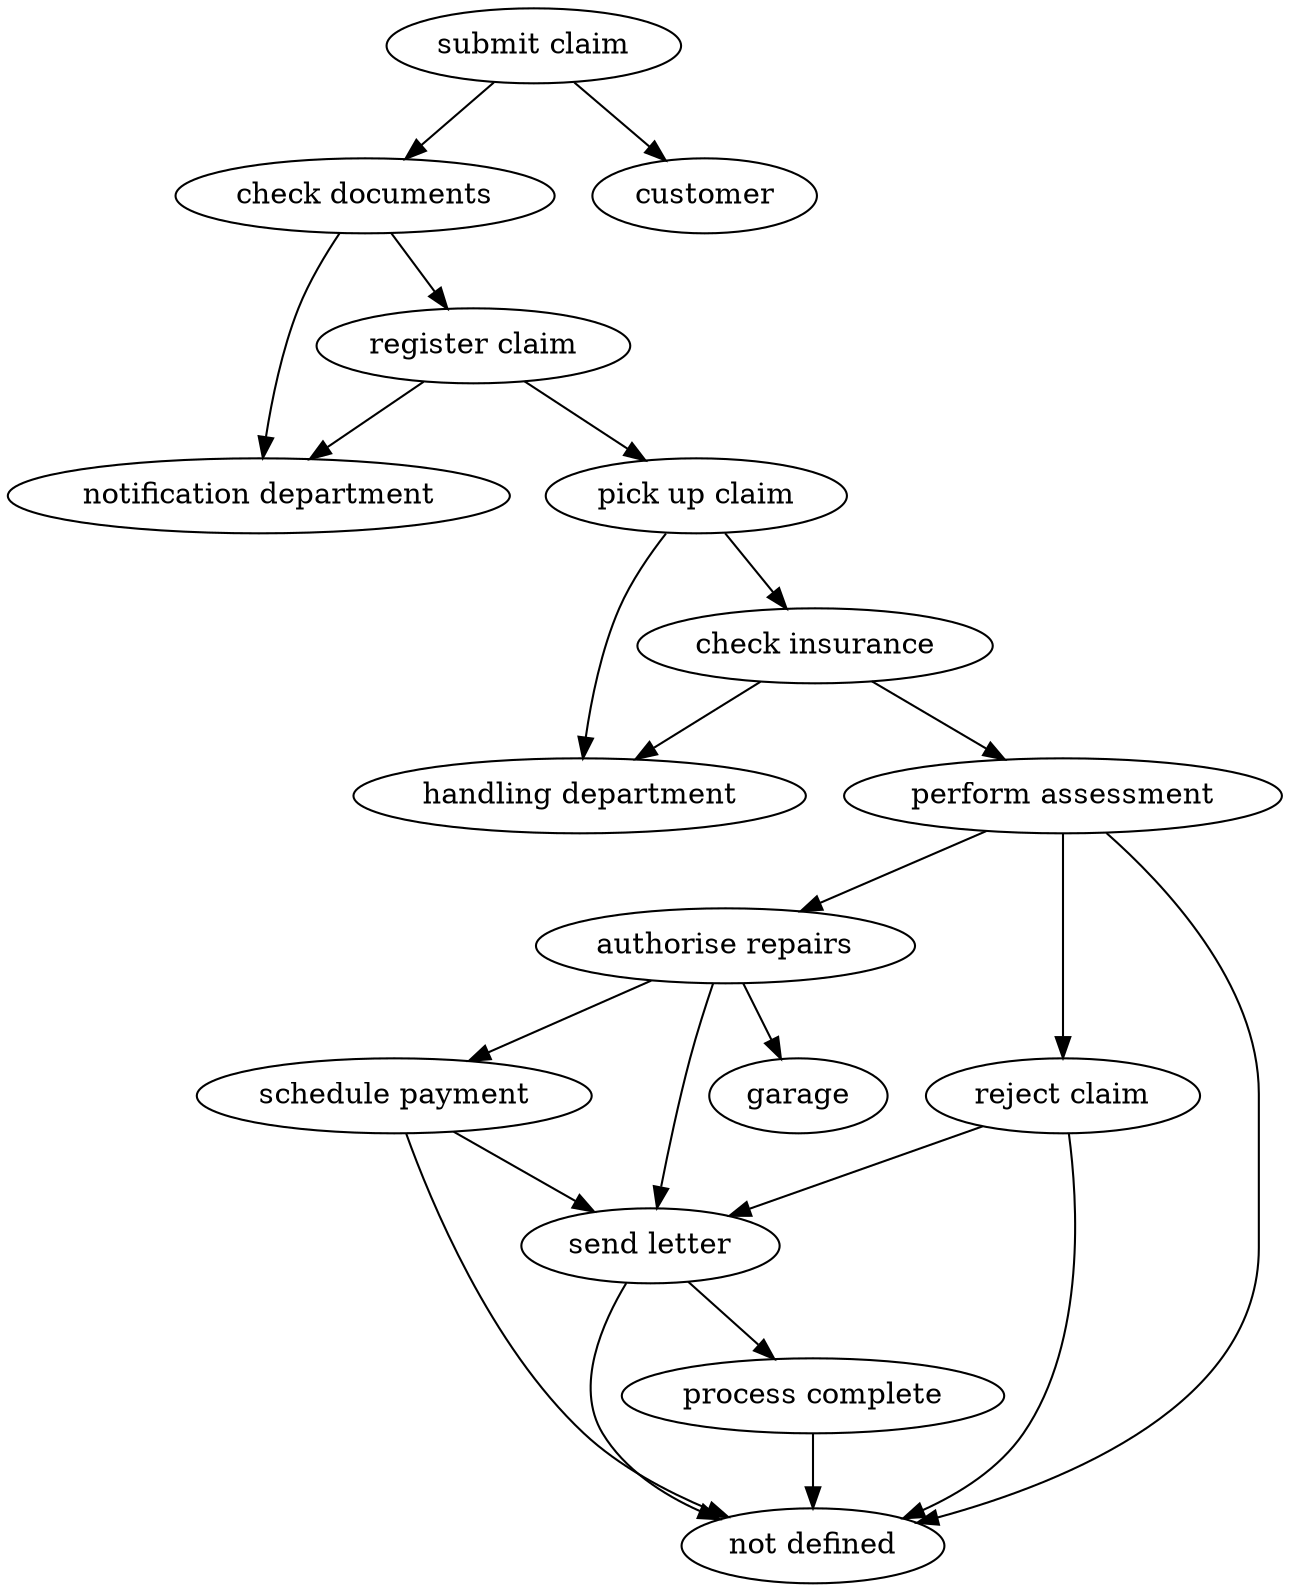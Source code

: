 strict digraph "doc-3.8" {
	graph [name="doc-3.8"];
	"submit claim"	[attrs="{'type': 'Activity', 'label': 'submit claim'}"];
	"check documents"	[attrs="{'type': 'Activity', 'label': 'check documents'}"];
	"submit claim" -> "check documents"	[attrs="{'type': 'flow', 'label': 'flow'}"];
	customer	[attrs="{'type': 'Actor', 'label': 'customer'}"];
	"submit claim" -> customer	[attrs="{'type': 'actor performer', 'label': 'actor performer'}"];
	"register claim"	[attrs="{'type': 'Activity', 'label': 'register claim'}"];
	"check documents" -> "register claim"	[attrs="{'type': 'flow', 'label': 'flow'}"];
	"notification department"	[attrs="{'type': 'Actor', 'label': 'notification department'}"];
	"check documents" -> "notification department"	[attrs="{'type': 'actor performer', 'label': 'actor performer'}"];
	"pick up claim"	[attrs="{'type': 'Activity', 'label': 'pick up claim'}"];
	"register claim" -> "pick up claim"	[attrs="{'type': 'flow', 'label': 'flow'}"];
	"register claim" -> "notification department"	[attrs="{'type': 'actor performer', 'label': 'actor performer'}"];
	"check insurance"	[attrs="{'type': 'Activity', 'label': 'check insurance'}"];
	"pick up claim" -> "check insurance"	[attrs="{'type': 'flow', 'label': 'flow'}"];
	"handling department"	[attrs="{'type': 'Actor', 'label': 'handling department'}"];
	"pick up claim" -> "handling department"	[attrs="{'type': 'actor performer', 'label': 'actor performer'}"];
	"perform assessment"	[attrs="{'type': 'Activity', 'label': 'perform assessment'}"];
	"check insurance" -> "perform assessment"	[attrs="{'type': 'flow', 'label': 'flow'}"];
	"check insurance" -> "handling department"	[attrs="{'type': 'actor performer', 'label': 'actor performer'}"];
	"authorise repairs"	[attrs="{'type': 'Activity', 'label': 'authorise repairs'}"];
	"perform assessment" -> "authorise repairs"	[attrs="{'type': 'flow', 'label': 'flow'}"];
	"reject claim"	[attrs="{'type': 'Activity', 'label': 'reject claim'}"];
	"perform assessment" -> "reject claim"	[attrs="{'type': 'flow', 'label': 'flow'}"];
	"not defined"	[attrs="{'type': 'Actor', 'label': 'not defined'}"];
	"perform assessment" -> "not defined"	[attrs="{'type': 'actor performer', 'label': 'actor performer'}"];
	"schedule payment"	[attrs="{'type': 'Activity', 'label': 'schedule payment'}"];
	"authorise repairs" -> "schedule payment"	[attrs="{'type': 'flow', 'label': 'flow'}"];
	"send letter"	[attrs="{'type': 'Activity', 'label': 'send letter'}"];
	"authorise repairs" -> "send letter"	[attrs="{'type': 'flow', 'label': 'flow'}"];
	garage	[attrs="{'type': 'Actor', 'label': 'garage'}"];
	"authorise repairs" -> garage	[attrs="{'type': 'actor performer', 'label': 'actor performer'}"];
	"schedule payment" -> "send letter"	[attrs="{'type': 'flow', 'label': 'flow'}"];
	"schedule payment" -> "not defined"	[attrs="{'type': 'actor performer', 'label': 'actor performer'}"];
	"reject claim" -> "send letter"	[attrs="{'type': 'flow', 'label': 'flow'}"];
	"reject claim" -> "not defined"	[attrs="{'type': 'actor performer', 'label': 'actor performer'}"];
	"process complete"	[attrs="{'type': 'Activity', 'label': 'process complete'}"];
	"send letter" -> "process complete"	[attrs="{'type': 'flow', 'label': 'flow'}"];
	"send letter" -> "not defined"	[attrs="{'type': 'actor performer', 'label': 'actor performer'}"];
	"process complete" -> "not defined"	[attrs="{'type': 'actor performer', 'label': 'actor performer'}"];
}
